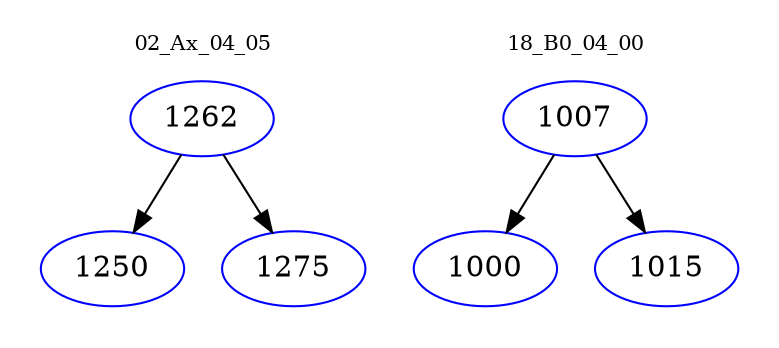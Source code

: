 digraph{
subgraph cluster_0 {
color = white
label = "02_Ax_04_05";
fontsize=10;
T0_1262 [label="1262", color="blue"]
T0_1262 -> T0_1250 [color="black"]
T0_1250 [label="1250", color="blue"]
T0_1262 -> T0_1275 [color="black"]
T0_1275 [label="1275", color="blue"]
}
subgraph cluster_1 {
color = white
label = "18_B0_04_00";
fontsize=10;
T1_1007 [label="1007", color="blue"]
T1_1007 -> T1_1000 [color="black"]
T1_1000 [label="1000", color="blue"]
T1_1007 -> T1_1015 [color="black"]
T1_1015 [label="1015", color="blue"]
}
}
